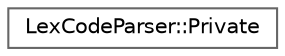 digraph "Graphical Class Hierarchy"
{
 // INTERACTIVE_SVG=YES
 // LATEX_PDF_SIZE
  bgcolor="transparent";
  edge [fontname=Helvetica,fontsize=10,labelfontname=Helvetica,labelfontsize=10];
  node [fontname=Helvetica,fontsize=10,shape=box,height=0.2,width=0.4];
  rankdir="LR";
  Node0 [label="LexCodeParser::Private",height=0.2,width=0.4,color="grey40", fillcolor="white", style="filled",URL="$d1/d7a/struct_lex_code_parser_1_1_private.html",tooltip=" "];
}
